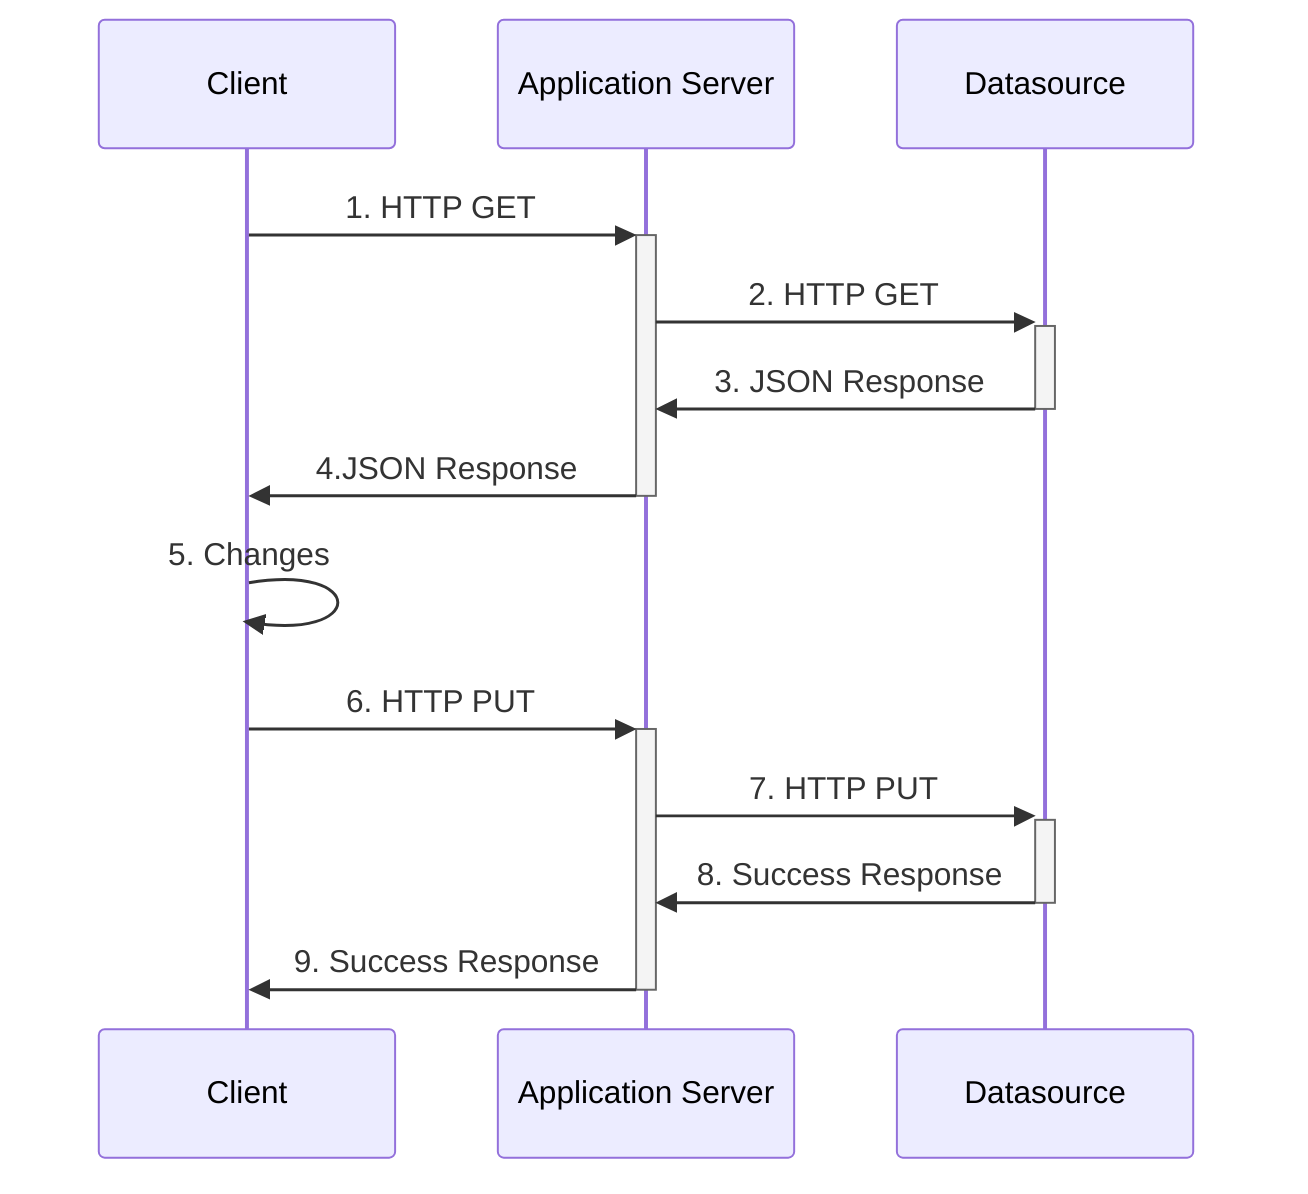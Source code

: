 sequenceDiagram
    Client->>+Application Server: 1. HTTP GET
    Application Server->>+Datasource: 2. HTTP GET
    Datasource->>-Application Server: 3. JSON Response
    Application Server->>-Client: 4.JSON Response
    Client->>Client: 5. Changes
    Client->>+Application Server: 6. HTTP PUT
    Application Server->>+Datasource: 7. HTTP PUT
    Datasource->>-Application Server: 8. Success Response
    Application Server->>-Client: 9. Success Response